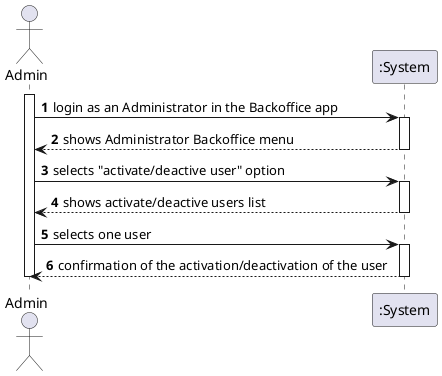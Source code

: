 @startuml US_1000_SSD_ACTIVATE_DEACTIVATE_USER

autonumber

actor Administrator as "Admin"

activate Administrator

Administrator -> ":System" : login as an Administrator in the Backoffice app
activate ":System"

":System" --> Administrator : shows Administrator Backoffice menu
deactivate ":System"

Administrator -> ":System" : selects "activate/deactive user" option
activate ":System"

":System" --> Administrator : shows activate/deactive users list
deactivate ":System"

Administrator -> ":System" : selects one user
activate ":System"

":System" --> Administrator : confirmation of the activation/deactivation of the user
deactivate ":System"



deactivate Administrator

@enduml
